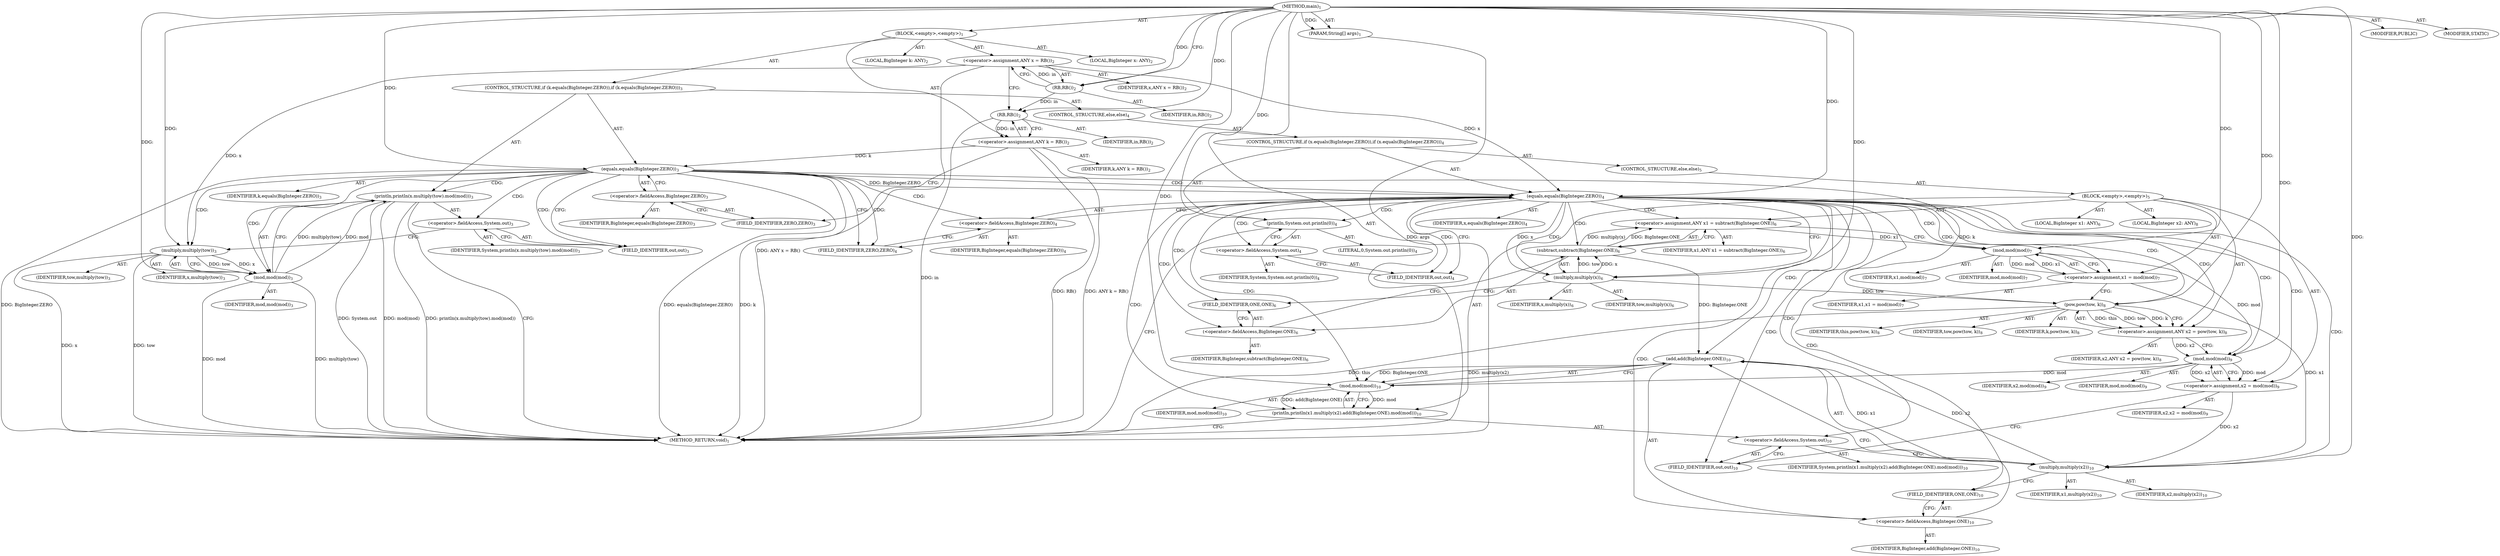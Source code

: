 digraph "main" {  
"17" [label = <(METHOD,main)<SUB>1</SUB>> ]
"18" [label = <(PARAM,String[] args)<SUB>1</SUB>> ]
"19" [label = <(BLOCK,&lt;empty&gt;,&lt;empty&gt;)<SUB>1</SUB>> ]
"20" [label = <(LOCAL,BigInteger x: ANY)<SUB>2</SUB>> ]
"21" [label = <(LOCAL,BigInteger k: ANY)<SUB>2</SUB>> ]
"22" [label = <(&lt;operator&gt;.assignment,ANY x = RB())<SUB>2</SUB>> ]
"23" [label = <(IDENTIFIER,x,ANY x = RB())<SUB>2</SUB>> ]
"24" [label = <(RB,RB())<SUB>2</SUB>> ]
"25" [label = <(IDENTIFIER,in,RB())<SUB>2</SUB>> ]
"26" [label = <(&lt;operator&gt;.assignment,ANY k = RB())<SUB>2</SUB>> ]
"27" [label = <(IDENTIFIER,k,ANY k = RB())<SUB>2</SUB>> ]
"28" [label = <(RB,RB())<SUB>2</SUB>> ]
"29" [label = <(IDENTIFIER,in,RB())<SUB>2</SUB>> ]
"30" [label = <(CONTROL_STRUCTURE,if (k.equals(BigInteger.ZERO)),if (k.equals(BigInteger.ZERO)))<SUB>3</SUB>> ]
"31" [label = <(equals,equals(BigInteger.ZERO))<SUB>3</SUB>> ]
"32" [label = <(IDENTIFIER,k,equals(BigInteger.ZERO))<SUB>3</SUB>> ]
"33" [label = <(&lt;operator&gt;.fieldAccess,BigInteger.ZERO)<SUB>3</SUB>> ]
"34" [label = <(IDENTIFIER,BigInteger,equals(BigInteger.ZERO))<SUB>3</SUB>> ]
"35" [label = <(FIELD_IDENTIFIER,ZERO,ZERO)<SUB>3</SUB>> ]
"36" [label = <(println,println(x.multiply(tow).mod(mod)))<SUB>3</SUB>> ]
"37" [label = <(&lt;operator&gt;.fieldAccess,System.out)<SUB>3</SUB>> ]
"38" [label = <(IDENTIFIER,System,println(x.multiply(tow).mod(mod)))<SUB>3</SUB>> ]
"39" [label = <(FIELD_IDENTIFIER,out,out)<SUB>3</SUB>> ]
"40" [label = <(mod,mod(mod))<SUB>3</SUB>> ]
"41" [label = <(multiply,multiply(tow))<SUB>3</SUB>> ]
"42" [label = <(IDENTIFIER,x,multiply(tow))<SUB>3</SUB>> ]
"43" [label = <(IDENTIFIER,tow,multiply(tow))<SUB>3</SUB>> ]
"44" [label = <(IDENTIFIER,mod,mod(mod))<SUB>3</SUB>> ]
"45" [label = <(CONTROL_STRUCTURE,else,else)<SUB>4</SUB>> ]
"46" [label = <(CONTROL_STRUCTURE,if (x.equals(BigInteger.ZERO)),if (x.equals(BigInteger.ZERO)))<SUB>4</SUB>> ]
"47" [label = <(equals,equals(BigInteger.ZERO))<SUB>4</SUB>> ]
"48" [label = <(IDENTIFIER,x,equals(BigInteger.ZERO))<SUB>4</SUB>> ]
"49" [label = <(&lt;operator&gt;.fieldAccess,BigInteger.ZERO)<SUB>4</SUB>> ]
"50" [label = <(IDENTIFIER,BigInteger,equals(BigInteger.ZERO))<SUB>4</SUB>> ]
"51" [label = <(FIELD_IDENTIFIER,ZERO,ZERO)<SUB>4</SUB>> ]
"52" [label = <(println,System.out.println(0))<SUB>4</SUB>> ]
"53" [label = <(&lt;operator&gt;.fieldAccess,System.out)<SUB>4</SUB>> ]
"54" [label = <(IDENTIFIER,System,System.out.println(0))<SUB>4</SUB>> ]
"55" [label = <(FIELD_IDENTIFIER,out,out)<SUB>4</SUB>> ]
"56" [label = <(LITERAL,0,System.out.println(0))<SUB>4</SUB>> ]
"57" [label = <(CONTROL_STRUCTURE,else,else)<SUB>5</SUB>> ]
"58" [label = <(BLOCK,&lt;empty&gt;,&lt;empty&gt;)<SUB>5</SUB>> ]
"59" [label = <(LOCAL,BigInteger x1: ANY)<SUB>6</SUB>> ]
"60" [label = <(&lt;operator&gt;.assignment,ANY x1 = subtract(BigInteger.ONE))<SUB>6</SUB>> ]
"61" [label = <(IDENTIFIER,x1,ANY x1 = subtract(BigInteger.ONE))<SUB>6</SUB>> ]
"62" [label = <(subtract,subtract(BigInteger.ONE))<SUB>6</SUB>> ]
"63" [label = <(multiply,multiply(x))<SUB>6</SUB>> ]
"64" [label = <(IDENTIFIER,tow,multiply(x))<SUB>6</SUB>> ]
"65" [label = <(IDENTIFIER,x,multiply(x))<SUB>6</SUB>> ]
"66" [label = <(&lt;operator&gt;.fieldAccess,BigInteger.ONE)<SUB>6</SUB>> ]
"67" [label = <(IDENTIFIER,BigInteger,subtract(BigInteger.ONE))<SUB>6</SUB>> ]
"68" [label = <(FIELD_IDENTIFIER,ONE,ONE)<SUB>6</SUB>> ]
"69" [label = <(&lt;operator&gt;.assignment,x1 = mod(mod))<SUB>7</SUB>> ]
"70" [label = <(IDENTIFIER,x1,x1 = mod(mod))<SUB>7</SUB>> ]
"71" [label = <(mod,mod(mod))<SUB>7</SUB>> ]
"72" [label = <(IDENTIFIER,x1,mod(mod))<SUB>7</SUB>> ]
"73" [label = <(IDENTIFIER,mod,mod(mod))<SUB>7</SUB>> ]
"74" [label = <(LOCAL,BigInteger x2: ANY)<SUB>8</SUB>> ]
"75" [label = <(&lt;operator&gt;.assignment,ANY x2 = pow(tow, k))<SUB>8</SUB>> ]
"76" [label = <(IDENTIFIER,x2,ANY x2 = pow(tow, k))<SUB>8</SUB>> ]
"77" [label = <(pow,pow(tow, k))<SUB>8</SUB>> ]
"78" [label = <(IDENTIFIER,this,pow(tow, k))<SUB>8</SUB>> ]
"79" [label = <(IDENTIFIER,tow,pow(tow, k))<SUB>8</SUB>> ]
"80" [label = <(IDENTIFIER,k,pow(tow, k))<SUB>8</SUB>> ]
"81" [label = <(&lt;operator&gt;.assignment,x2 = mod(mod))<SUB>9</SUB>> ]
"82" [label = <(IDENTIFIER,x2,x2 = mod(mod))<SUB>9</SUB>> ]
"83" [label = <(mod,mod(mod))<SUB>9</SUB>> ]
"84" [label = <(IDENTIFIER,x2,mod(mod))<SUB>9</SUB>> ]
"85" [label = <(IDENTIFIER,mod,mod(mod))<SUB>9</SUB>> ]
"86" [label = <(println,println(x1.multiply(x2).add(BigInteger.ONE).mod(mod)))<SUB>10</SUB>> ]
"87" [label = <(&lt;operator&gt;.fieldAccess,System.out)<SUB>10</SUB>> ]
"88" [label = <(IDENTIFIER,System,println(x1.multiply(x2).add(BigInteger.ONE).mod(mod)))<SUB>10</SUB>> ]
"89" [label = <(FIELD_IDENTIFIER,out,out)<SUB>10</SUB>> ]
"90" [label = <(mod,mod(mod))<SUB>10</SUB>> ]
"91" [label = <(add,add(BigInteger.ONE))<SUB>10</SUB>> ]
"92" [label = <(multiply,multiply(x2))<SUB>10</SUB>> ]
"93" [label = <(IDENTIFIER,x1,multiply(x2))<SUB>10</SUB>> ]
"94" [label = <(IDENTIFIER,x2,multiply(x2))<SUB>10</SUB>> ]
"95" [label = <(&lt;operator&gt;.fieldAccess,BigInteger.ONE)<SUB>10</SUB>> ]
"96" [label = <(IDENTIFIER,BigInteger,add(BigInteger.ONE))<SUB>10</SUB>> ]
"97" [label = <(FIELD_IDENTIFIER,ONE,ONE)<SUB>10</SUB>> ]
"98" [label = <(IDENTIFIER,mod,mod(mod))<SUB>10</SUB>> ]
"99" [label = <(MODIFIER,PUBLIC)> ]
"100" [label = <(MODIFIER,STATIC)> ]
"101" [label = <(METHOD_RETURN,void)<SUB>1</SUB>> ]
  "17" -> "18"  [ label = "AST: "] 
  "17" -> "19"  [ label = "AST: "] 
  "17" -> "99"  [ label = "AST: "] 
  "17" -> "100"  [ label = "AST: "] 
  "17" -> "101"  [ label = "AST: "] 
  "19" -> "20"  [ label = "AST: "] 
  "19" -> "21"  [ label = "AST: "] 
  "19" -> "22"  [ label = "AST: "] 
  "19" -> "26"  [ label = "AST: "] 
  "19" -> "30"  [ label = "AST: "] 
  "22" -> "23"  [ label = "AST: "] 
  "22" -> "24"  [ label = "AST: "] 
  "24" -> "25"  [ label = "AST: "] 
  "26" -> "27"  [ label = "AST: "] 
  "26" -> "28"  [ label = "AST: "] 
  "28" -> "29"  [ label = "AST: "] 
  "30" -> "31"  [ label = "AST: "] 
  "30" -> "36"  [ label = "AST: "] 
  "30" -> "45"  [ label = "AST: "] 
  "31" -> "32"  [ label = "AST: "] 
  "31" -> "33"  [ label = "AST: "] 
  "33" -> "34"  [ label = "AST: "] 
  "33" -> "35"  [ label = "AST: "] 
  "36" -> "37"  [ label = "AST: "] 
  "36" -> "40"  [ label = "AST: "] 
  "37" -> "38"  [ label = "AST: "] 
  "37" -> "39"  [ label = "AST: "] 
  "40" -> "41"  [ label = "AST: "] 
  "40" -> "44"  [ label = "AST: "] 
  "41" -> "42"  [ label = "AST: "] 
  "41" -> "43"  [ label = "AST: "] 
  "45" -> "46"  [ label = "AST: "] 
  "46" -> "47"  [ label = "AST: "] 
  "46" -> "52"  [ label = "AST: "] 
  "46" -> "57"  [ label = "AST: "] 
  "47" -> "48"  [ label = "AST: "] 
  "47" -> "49"  [ label = "AST: "] 
  "49" -> "50"  [ label = "AST: "] 
  "49" -> "51"  [ label = "AST: "] 
  "52" -> "53"  [ label = "AST: "] 
  "52" -> "56"  [ label = "AST: "] 
  "53" -> "54"  [ label = "AST: "] 
  "53" -> "55"  [ label = "AST: "] 
  "57" -> "58"  [ label = "AST: "] 
  "58" -> "59"  [ label = "AST: "] 
  "58" -> "60"  [ label = "AST: "] 
  "58" -> "69"  [ label = "AST: "] 
  "58" -> "74"  [ label = "AST: "] 
  "58" -> "75"  [ label = "AST: "] 
  "58" -> "81"  [ label = "AST: "] 
  "58" -> "86"  [ label = "AST: "] 
  "60" -> "61"  [ label = "AST: "] 
  "60" -> "62"  [ label = "AST: "] 
  "62" -> "63"  [ label = "AST: "] 
  "62" -> "66"  [ label = "AST: "] 
  "63" -> "64"  [ label = "AST: "] 
  "63" -> "65"  [ label = "AST: "] 
  "66" -> "67"  [ label = "AST: "] 
  "66" -> "68"  [ label = "AST: "] 
  "69" -> "70"  [ label = "AST: "] 
  "69" -> "71"  [ label = "AST: "] 
  "71" -> "72"  [ label = "AST: "] 
  "71" -> "73"  [ label = "AST: "] 
  "75" -> "76"  [ label = "AST: "] 
  "75" -> "77"  [ label = "AST: "] 
  "77" -> "78"  [ label = "AST: "] 
  "77" -> "79"  [ label = "AST: "] 
  "77" -> "80"  [ label = "AST: "] 
  "81" -> "82"  [ label = "AST: "] 
  "81" -> "83"  [ label = "AST: "] 
  "83" -> "84"  [ label = "AST: "] 
  "83" -> "85"  [ label = "AST: "] 
  "86" -> "87"  [ label = "AST: "] 
  "86" -> "90"  [ label = "AST: "] 
  "87" -> "88"  [ label = "AST: "] 
  "87" -> "89"  [ label = "AST: "] 
  "90" -> "91"  [ label = "AST: "] 
  "90" -> "98"  [ label = "AST: "] 
  "91" -> "92"  [ label = "AST: "] 
  "91" -> "95"  [ label = "AST: "] 
  "92" -> "93"  [ label = "AST: "] 
  "92" -> "94"  [ label = "AST: "] 
  "95" -> "96"  [ label = "AST: "] 
  "95" -> "97"  [ label = "AST: "] 
  "22" -> "28"  [ label = "CFG: "] 
  "26" -> "35"  [ label = "CFG: "] 
  "24" -> "22"  [ label = "CFG: "] 
  "28" -> "26"  [ label = "CFG: "] 
  "31" -> "39"  [ label = "CFG: "] 
  "31" -> "51"  [ label = "CFG: "] 
  "36" -> "101"  [ label = "CFG: "] 
  "33" -> "31"  [ label = "CFG: "] 
  "37" -> "41"  [ label = "CFG: "] 
  "40" -> "36"  [ label = "CFG: "] 
  "35" -> "33"  [ label = "CFG: "] 
  "39" -> "37"  [ label = "CFG: "] 
  "41" -> "40"  [ label = "CFG: "] 
  "47" -> "55"  [ label = "CFG: "] 
  "47" -> "63"  [ label = "CFG: "] 
  "52" -> "101"  [ label = "CFG: "] 
  "49" -> "47"  [ label = "CFG: "] 
  "53" -> "52"  [ label = "CFG: "] 
  "51" -> "49"  [ label = "CFG: "] 
  "55" -> "53"  [ label = "CFG: "] 
  "60" -> "71"  [ label = "CFG: "] 
  "69" -> "77"  [ label = "CFG: "] 
  "75" -> "83"  [ label = "CFG: "] 
  "81" -> "89"  [ label = "CFG: "] 
  "86" -> "101"  [ label = "CFG: "] 
  "62" -> "60"  [ label = "CFG: "] 
  "71" -> "69"  [ label = "CFG: "] 
  "77" -> "75"  [ label = "CFG: "] 
  "83" -> "81"  [ label = "CFG: "] 
  "87" -> "92"  [ label = "CFG: "] 
  "90" -> "86"  [ label = "CFG: "] 
  "63" -> "68"  [ label = "CFG: "] 
  "66" -> "62"  [ label = "CFG: "] 
  "89" -> "87"  [ label = "CFG: "] 
  "91" -> "90"  [ label = "CFG: "] 
  "68" -> "66"  [ label = "CFG: "] 
  "92" -> "97"  [ label = "CFG: "] 
  "95" -> "91"  [ label = "CFG: "] 
  "97" -> "95"  [ label = "CFG: "] 
  "17" -> "24"  [ label = "CFG: "] 
  "18" -> "101"  [ label = "DDG: args"] 
  "22" -> "101"  [ label = "DDG: ANY x = RB()"] 
  "28" -> "101"  [ label = "DDG: in"] 
  "26" -> "101"  [ label = "DDG: RB()"] 
  "26" -> "101"  [ label = "DDG: ANY k = RB()"] 
  "31" -> "101"  [ label = "DDG: k"] 
  "31" -> "101"  [ label = "DDG: BigInteger.ZERO"] 
  "31" -> "101"  [ label = "DDG: equals(BigInteger.ZERO)"] 
  "36" -> "101"  [ label = "DDG: System.out"] 
  "41" -> "101"  [ label = "DDG: x"] 
  "41" -> "101"  [ label = "DDG: tow"] 
  "40" -> "101"  [ label = "DDG: multiply(tow)"] 
  "40" -> "101"  [ label = "DDG: mod"] 
  "36" -> "101"  [ label = "DDG: mod(mod)"] 
  "36" -> "101"  [ label = "DDG: println(x.multiply(tow).mod(mod))"] 
  "77" -> "101"  [ label = "DDG: this"] 
  "17" -> "18"  [ label = "DDG: "] 
  "24" -> "22"  [ label = "DDG: in"] 
  "28" -> "26"  [ label = "DDG: in"] 
  "17" -> "24"  [ label = "DDG: "] 
  "24" -> "28"  [ label = "DDG: in"] 
  "17" -> "28"  [ label = "DDG: "] 
  "26" -> "31"  [ label = "DDG: k"] 
  "17" -> "31"  [ label = "DDG: "] 
  "40" -> "36"  [ label = "DDG: multiply(tow)"] 
  "40" -> "36"  [ label = "DDG: mod"] 
  "41" -> "40"  [ label = "DDG: x"] 
  "41" -> "40"  [ label = "DDG: tow"] 
  "17" -> "40"  [ label = "DDG: "] 
  "22" -> "41"  [ label = "DDG: x"] 
  "17" -> "41"  [ label = "DDG: "] 
  "22" -> "47"  [ label = "DDG: x"] 
  "17" -> "47"  [ label = "DDG: "] 
  "31" -> "47"  [ label = "DDG: BigInteger.ZERO"] 
  "17" -> "52"  [ label = "DDG: "] 
  "62" -> "60"  [ label = "DDG: multiply(x)"] 
  "62" -> "60"  [ label = "DDG: BigInteger.ONE"] 
  "71" -> "69"  [ label = "DDG: x1"] 
  "71" -> "69"  [ label = "DDG: mod"] 
  "77" -> "75"  [ label = "DDG: this"] 
  "77" -> "75"  [ label = "DDG: tow"] 
  "77" -> "75"  [ label = "DDG: k"] 
  "83" -> "81"  [ label = "DDG: x2"] 
  "83" -> "81"  [ label = "DDG: mod"] 
  "90" -> "86"  [ label = "DDG: add(BigInteger.ONE)"] 
  "90" -> "86"  [ label = "DDG: mod"] 
  "63" -> "62"  [ label = "DDG: tow"] 
  "63" -> "62"  [ label = "DDG: x"] 
  "60" -> "71"  [ label = "DDG: x1"] 
  "17" -> "71"  [ label = "DDG: "] 
  "17" -> "77"  [ label = "DDG: "] 
  "63" -> "77"  [ label = "DDG: tow"] 
  "31" -> "77"  [ label = "DDG: k"] 
  "75" -> "83"  [ label = "DDG: x2"] 
  "17" -> "83"  [ label = "DDG: "] 
  "71" -> "83"  [ label = "DDG: mod"] 
  "91" -> "90"  [ label = "DDG: multiply(x2)"] 
  "91" -> "90"  [ label = "DDG: BigInteger.ONE"] 
  "83" -> "90"  [ label = "DDG: mod"] 
  "17" -> "90"  [ label = "DDG: "] 
  "17" -> "63"  [ label = "DDG: "] 
  "47" -> "63"  [ label = "DDG: x"] 
  "92" -> "91"  [ label = "DDG: x1"] 
  "92" -> "91"  [ label = "DDG: x2"] 
  "62" -> "91"  [ label = "DDG: BigInteger.ONE"] 
  "69" -> "92"  [ label = "DDG: x1"] 
  "17" -> "92"  [ label = "DDG: "] 
  "81" -> "92"  [ label = "DDG: x2"] 
  "31" -> "47"  [ label = "CDG: "] 
  "31" -> "49"  [ label = "CDG: "] 
  "31" -> "51"  [ label = "CDG: "] 
  "31" -> "37"  [ label = "CDG: "] 
  "31" -> "40"  [ label = "CDG: "] 
  "31" -> "36"  [ label = "CDG: "] 
  "31" -> "41"  [ label = "CDG: "] 
  "31" -> "39"  [ label = "CDG: "] 
  "47" -> "68"  [ label = "CDG: "] 
  "47" -> "60"  [ label = "CDG: "] 
  "47" -> "77"  [ label = "CDG: "] 
  "47" -> "89"  [ label = "CDG: "] 
  "47" -> "66"  [ label = "CDG: "] 
  "47" -> "75"  [ label = "CDG: "] 
  "47" -> "52"  [ label = "CDG: "] 
  "47" -> "81"  [ label = "CDG: "] 
  "47" -> "69"  [ label = "CDG: "] 
  "47" -> "95"  [ label = "CDG: "] 
  "47" -> "92"  [ label = "CDG: "] 
  "47" -> "87"  [ label = "CDG: "] 
  "47" -> "97"  [ label = "CDG: "] 
  "47" -> "91"  [ label = "CDG: "] 
  "47" -> "90"  [ label = "CDG: "] 
  "47" -> "83"  [ label = "CDG: "] 
  "47" -> "71"  [ label = "CDG: "] 
  "47" -> "53"  [ label = "CDG: "] 
  "47" -> "63"  [ label = "CDG: "] 
  "47" -> "55"  [ label = "CDG: "] 
  "47" -> "62"  [ label = "CDG: "] 
  "47" -> "86"  [ label = "CDG: "] 
}
